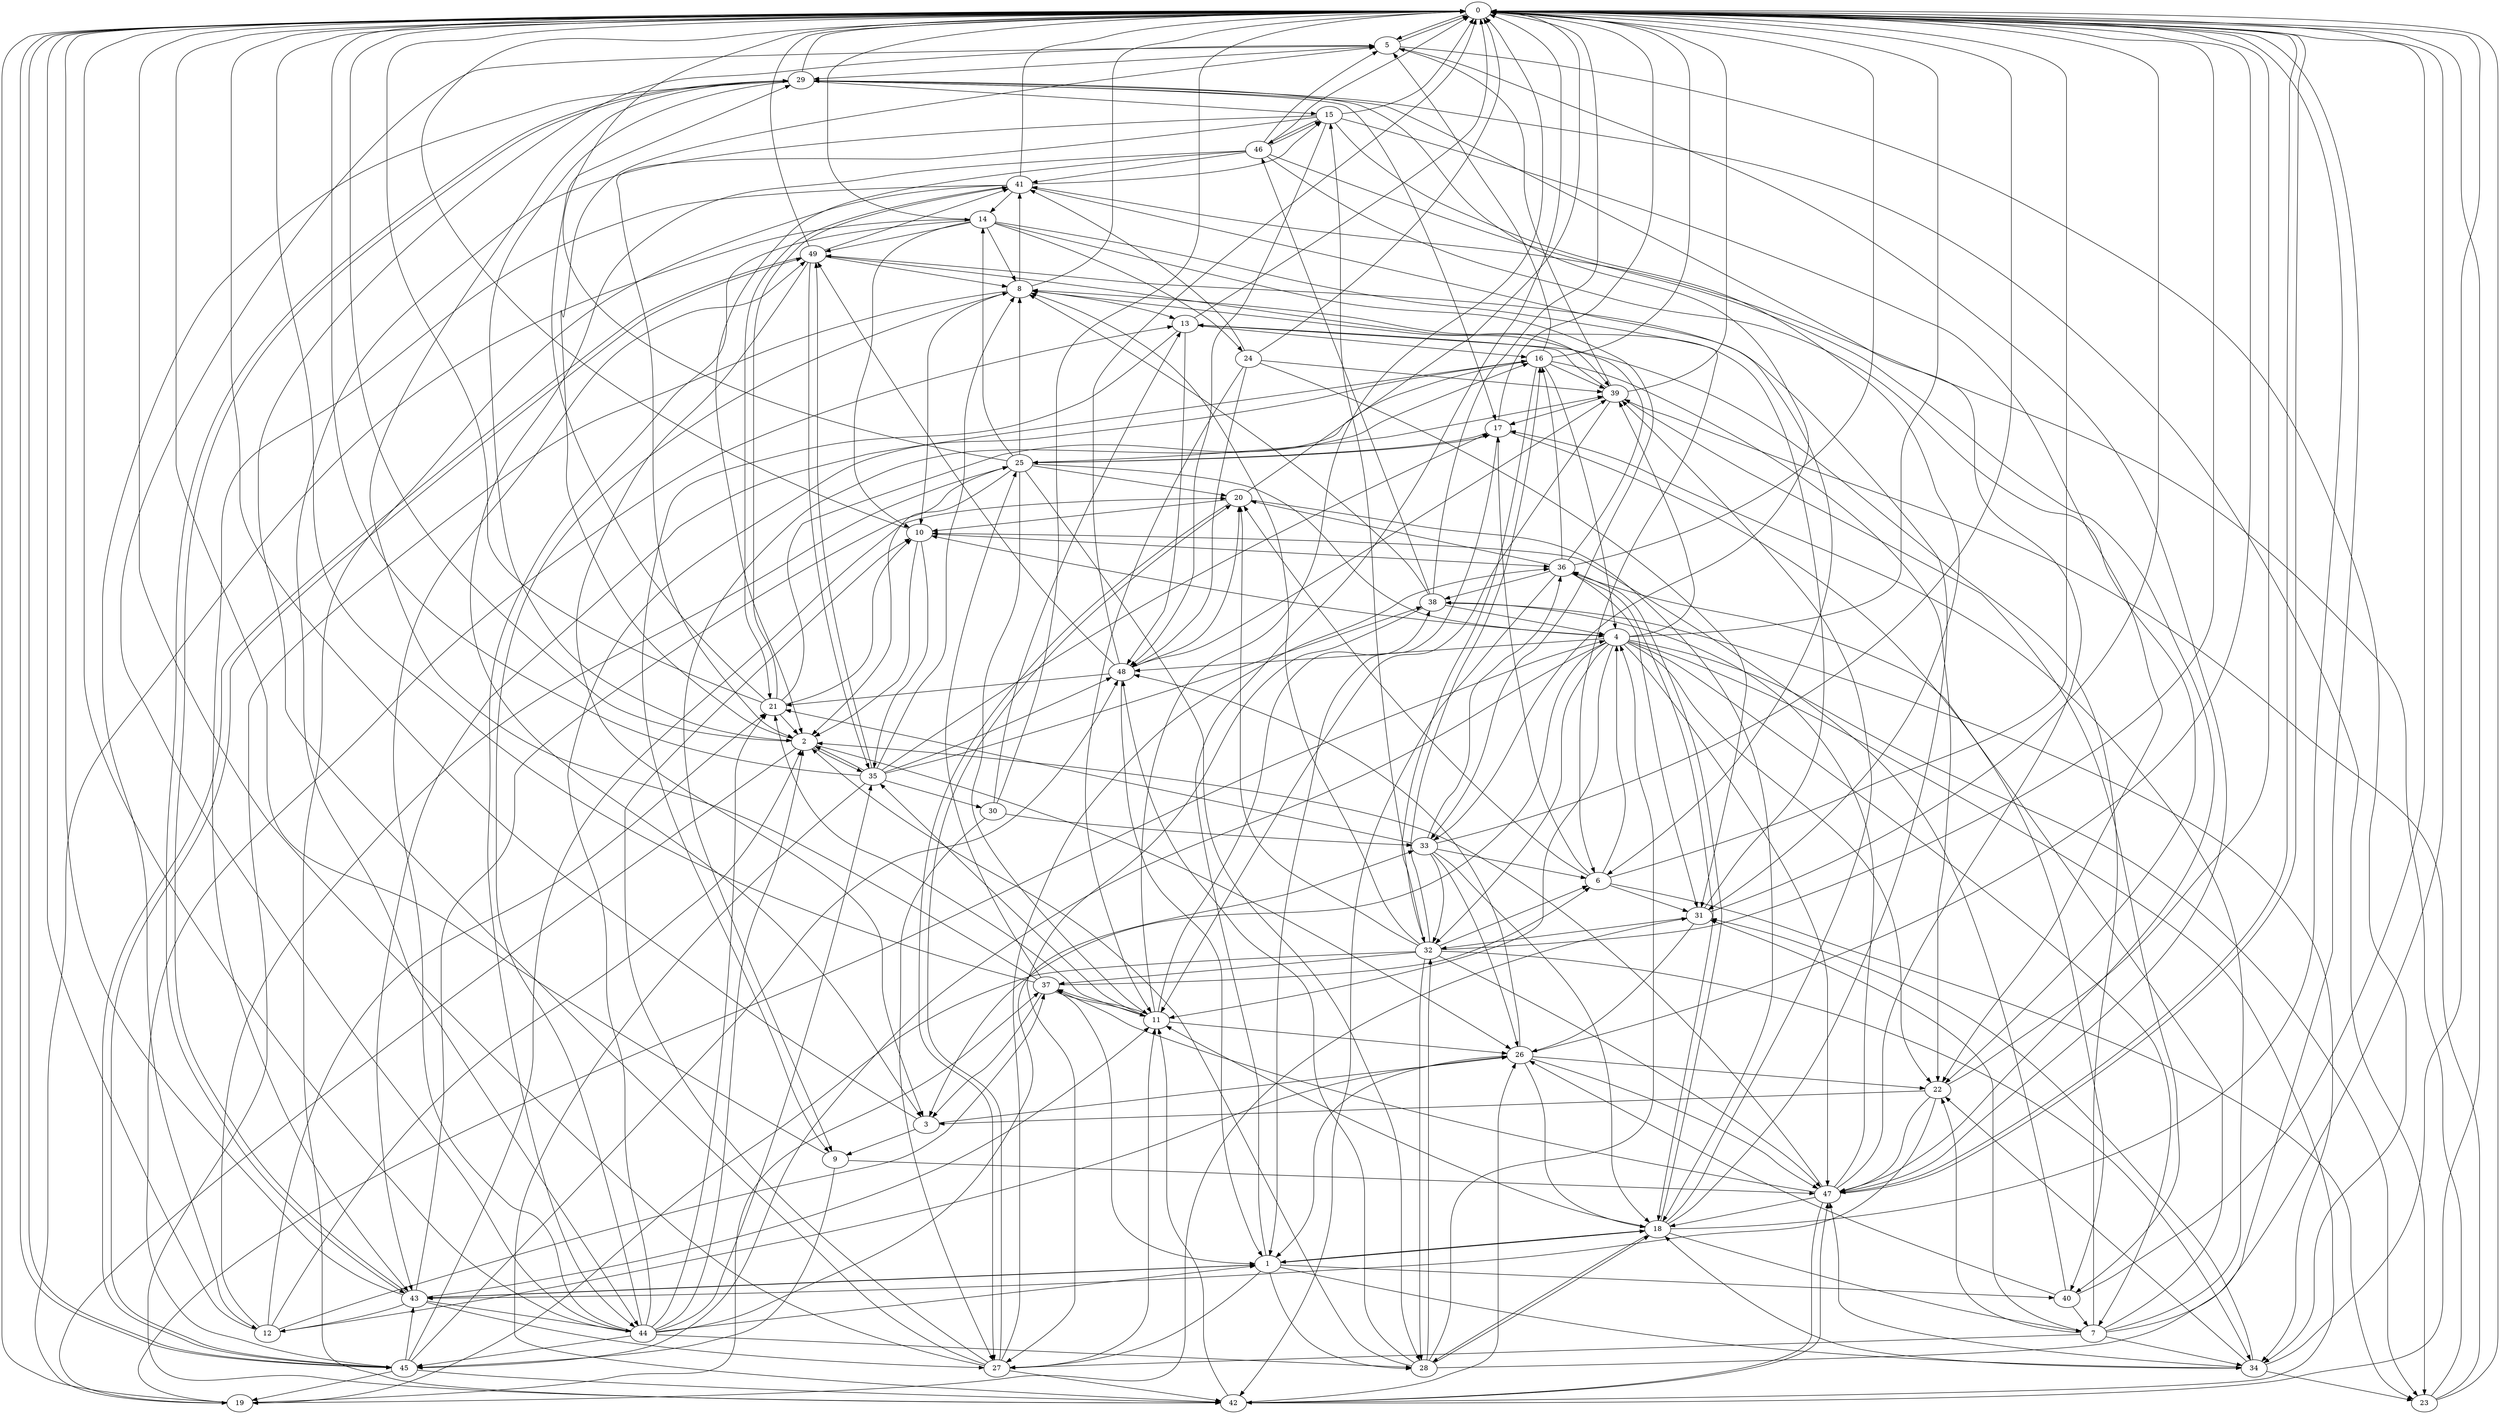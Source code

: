 strict digraph "" {
	0	 [component_delay=3];
	5	 [component_delay=3];
	0 -> 5	 [wire_delay=1];
	45	 [component_delay=3];
	0 -> 45	 [wire_delay=1];
	47	 [component_delay=3];
	0 -> 47	 [wire_delay=1];
	1	 [component_delay=3];
	1 -> 0	 [wire_delay=1];
	18	 [component_delay=3];
	1 -> 18	 [wire_delay=1];
	27	 [component_delay=3];
	1 -> 27	 [wire_delay=1];
	28	 [component_delay=3];
	1 -> 28	 [wire_delay=1];
	34	 [component_delay=3];
	1 -> 34	 [wire_delay=1];
	40	 [component_delay=3];
	1 -> 40	 [wire_delay=1];
	43	 [component_delay=3];
	1 -> 43	 [wire_delay=1];
	2	 [component_delay=3];
	2 -> 0	 [wire_delay=1];
	2 -> 5	 [wire_delay=1];
	19	 [component_delay=3];
	2 -> 19	 [wire_delay=1];
	26	 [component_delay=3];
	2 -> 26	 [wire_delay=1];
	35	 [component_delay=3];
	2 -> 35	 [wire_delay=1];
	3	 [component_delay=3];
	3 -> 0	 [wire_delay=1];
	9	 [component_delay=3];
	3 -> 9	 [wire_delay=1];
	3 -> 26	 [wire_delay=1];
	4	 [component_delay=3];
	4 -> 0	 [wire_delay=1];
	4 -> 3	 [wire_delay=1];
	7	 [component_delay=3];
	4 -> 7	 [wire_delay=1];
	10	 [component_delay=3];
	4 -> 10	 [wire_delay=1];
	11	 [component_delay=3];
	4 -> 11	 [wire_delay=1];
	22	 [component_delay=3];
	4 -> 22	 [wire_delay=1];
	23	 [component_delay=3];
	4 -> 23	 [wire_delay=1];
	32	 [component_delay=3];
	4 -> 32	 [wire_delay=1];
	39	 [component_delay=3];
	4 -> 39	 [wire_delay=1];
	42	 [component_delay=3];
	4 -> 42	 [wire_delay=1];
	4 -> 45	 [wire_delay=1];
	4 -> 47	 [wire_delay=1];
	48	 [component_delay=3];
	4 -> 48	 [wire_delay=1];
	5 -> 0	 [wire_delay=1];
	29	 [component_delay=3];
	5 -> 29	 [wire_delay=1];
	5 -> 34	 [wire_delay=1];
	5 -> 47	 [wire_delay=1];
	6	 [component_delay=3];
	6 -> 0	 [wire_delay=1];
	6 -> 4	 [wire_delay=1];
	17	 [component_delay=3];
	6 -> 17	 [wire_delay=1];
	20	 [component_delay=3];
	6 -> 20	 [wire_delay=1];
	6 -> 23	 [wire_delay=1];
	31	 [component_delay=3];
	6 -> 31	 [wire_delay=1];
	7 -> 0	 [wire_delay=1];
	13	 [component_delay=3];
	7 -> 13	 [wire_delay=1];
	7 -> 17	 [wire_delay=1];
	7 -> 22	 [wire_delay=1];
	7 -> 27	 [wire_delay=1];
	7 -> 31	 [wire_delay=1];
	7 -> 34	 [wire_delay=1];
	36	 [component_delay=3];
	7 -> 36	 [wire_delay=1];
	8	 [component_delay=3];
	8 -> 0	 [wire_delay=1];
	8 -> 10	 [wire_delay=1];
	8 -> 13	 [wire_delay=1];
	41	 [component_delay=3];
	8 -> 41	 [wire_delay=1];
	8 -> 42	 [wire_delay=1];
	9 -> 0	 [wire_delay=1];
	9 -> 45	 [wire_delay=1];
	9 -> 47	 [wire_delay=1];
	10 -> 0	 [wire_delay=1];
	10 -> 2	 [wire_delay=1];
	10 -> 35	 [wire_delay=1];
	10 -> 36	 [wire_delay=1];
	11 -> 0	 [wire_delay=1];
	21	 [component_delay=3];
	11 -> 21	 [wire_delay=1];
	11 -> 26	 [wire_delay=1];
	11 -> 35	 [wire_delay=1];
	37	 [component_delay=3];
	11 -> 37	 [wire_delay=1];
	38	 [component_delay=3];
	11 -> 38	 [wire_delay=1];
	12	 [component_delay=3];
	12 -> 0	 [wire_delay=1];
	12 -> 2	 [wire_delay=1];
	12 -> 21	 [wire_delay=1];
	25	 [component_delay=3];
	12 -> 25	 [wire_delay=1];
	12 -> 26	 [wire_delay=1];
	12 -> 37	 [wire_delay=1];
	13 -> 0	 [wire_delay=1];
	13 -> 9	 [wire_delay=1];
	16	 [component_delay=3];
	13 -> 16	 [wire_delay=1];
	13 -> 48	 [wire_delay=1];
	14	 [component_delay=3];
	14 -> 0	 [wire_delay=1];
	14 -> 6	 [wire_delay=1];
	14 -> 8	 [wire_delay=1];
	14 -> 10	 [wire_delay=1];
	24	 [component_delay=3];
	14 -> 24	 [wire_delay=1];
	33	 [component_delay=3];
	14 -> 33	 [wire_delay=1];
	44	 [component_delay=3];
	14 -> 44	 [wire_delay=1];
	49	 [component_delay=3];
	14 -> 49	 [wire_delay=1];
	15	 [component_delay=3];
	15 -> 0	 [wire_delay=1];
	15 -> 2	 [wire_delay=1];
	15 -> 22	 [wire_delay=1];
	15 -> 31	 [wire_delay=1];
	15 -> 44	 [wire_delay=1];
	46	 [component_delay=3];
	15 -> 46	 [wire_delay=1];
	15 -> 48	 [wire_delay=1];
	16 -> 0	 [wire_delay=1];
	16 -> 4	 [wire_delay=1];
	16 -> 5	 [wire_delay=1];
	16 -> 9	 [wire_delay=1];
	16 -> 22	 [wire_delay=1];
	16 -> 32	 [wire_delay=1];
	16 -> 39	 [wire_delay=1];
	16 -> 43	 [wire_delay=1];
	17 -> 0	 [wire_delay=1];
	17 -> 1	 [wire_delay=1];
	17 -> 25	 [wire_delay=1];
	17 -> 40	 [wire_delay=1];
	18 -> 0	 [wire_delay=1];
	18 -> 1	 [wire_delay=1];
	18 -> 7	 [wire_delay=1];
	18 -> 11	 [wire_delay=1];
	18 -> 28	 [wire_delay=1];
	18 -> 36	 [wire_delay=1];
	18 -> 39	 [wire_delay=1];
	18 -> 49	 [wire_delay=1];
	19 -> 0	 [wire_delay=1];
	19 -> 4	 [wire_delay=1];
	19 -> 14	 [wire_delay=1];
	19 -> 31	 [wire_delay=1];
	19 -> 37	 [wire_delay=1];
	20 -> 0	 [wire_delay=1];
	20 -> 10	 [wire_delay=1];
	20 -> 18	 [wire_delay=1];
	20 -> 27	 [wire_delay=1];
	21 -> 0	 [wire_delay=1];
	21 -> 2	 [wire_delay=1];
	21 -> 10	 [wire_delay=1];
	21 -> 16	 [wire_delay=1];
	21 -> 29	 [wire_delay=1];
	21 -> 41	 [wire_delay=1];
	22 -> 0	 [wire_delay=1];
	22 -> 3	 [wire_delay=1];
	22 -> 43	 [wire_delay=1];
	22 -> 47	 [wire_delay=1];
	23 -> 0	 [wire_delay=1];
	23 -> 39	 [wire_delay=1];
	23 -> 41	 [wire_delay=1];
	24 -> 0	 [wire_delay=1];
	24 -> 11	 [wire_delay=1];
	24 -> 31	 [wire_delay=1];
	24 -> 39	 [wire_delay=1];
	24 -> 41	 [wire_delay=1];
	24 -> 48	 [wire_delay=1];
	25 -> 0	 [wire_delay=1];
	25 -> 2	 [wire_delay=1];
	25 -> 4	 [wire_delay=1];
	25 -> 8	 [wire_delay=1];
	25 -> 11	 [wire_delay=1];
	25 -> 14	 [wire_delay=1];
	25 -> 17	 [wire_delay=1];
	25 -> 20	 [wire_delay=1];
	25 -> 28	 [wire_delay=1];
	25 -> 39	 [wire_delay=1];
	26 -> 0	 [wire_delay=1];
	26 -> 1	 [wire_delay=1];
	26 -> 18	 [wire_delay=1];
	26 -> 22	 [wire_delay=1];
	26 -> 47	 [wire_delay=1];
	26 -> 48	 [wire_delay=1];
	27 -> 0	 [wire_delay=1];
	27 -> 5	 [wire_delay=1];
	27 -> 10	 [wire_delay=1];
	27 -> 11	 [wire_delay=1];
	27 -> 20	 [wire_delay=1];
	27 -> 36	 [wire_delay=1];
	27 -> 42	 [wire_delay=1];
	28 -> 0	 [wire_delay=1];
	28 -> 2	 [wire_delay=1];
	28 -> 4	 [wire_delay=1];
	28 -> 18	 [wire_delay=1];
	28 -> 32	 [wire_delay=1];
	28 -> 48	 [wire_delay=1];
	29 -> 0	 [wire_delay=1];
	29 -> 2	 [wire_delay=1];
	29 -> 12	 [wire_delay=1];
	29 -> 15	 [wire_delay=1];
	29 -> 17	 [wire_delay=1];
	29 -> 23	 [wire_delay=1];
	29 -> 33	 [wire_delay=1];
	29 -> 43	 [wire_delay=1];
	30	 [component_delay=3];
	30 -> 0	 [wire_delay=1];
	30 -> 13	 [wire_delay=1];
	30 -> 27	 [wire_delay=1];
	30 -> 33	 [wire_delay=1];
	31 -> 0	 [wire_delay=1];
	31 -> 8	 [wire_delay=1];
	31 -> 26	 [wire_delay=1];
	31 -> 32	 [wire_delay=1];
	32 -> 0	 [wire_delay=1];
	32 -> 6	 [wire_delay=1];
	32 -> 8	 [wire_delay=1];
	32 -> 15	 [wire_delay=1];
	32 -> 16	 [wire_delay=1];
	32 -> 19	 [wire_delay=1];
	32 -> 20	 [wire_delay=1];
	32 -> 28	 [wire_delay=1];
	32 -> 34	 [wire_delay=1];
	32 -> 37	 [wire_delay=1];
	32 -> 47	 [wire_delay=1];
	33 -> 0	 [wire_delay=1];
	33 -> 6	 [wire_delay=1];
	33 -> 18	 [wire_delay=1];
	33 -> 21	 [wire_delay=1];
	33 -> 26	 [wire_delay=1];
	33 -> 32	 [wire_delay=1];
	33 -> 36	 [wire_delay=1];
	34 -> 0	 [wire_delay=1];
	34 -> 18	 [wire_delay=1];
	34 -> 22	 [wire_delay=1];
	34 -> 23	 [wire_delay=1];
	34 -> 31	 [wire_delay=1];
	34 -> 47	 [wire_delay=1];
	35 -> 0	 [wire_delay=1];
	35 -> 2	 [wire_delay=1];
	35 -> 8	 [wire_delay=1];
	35 -> 17	 [wire_delay=1];
	35 -> 30	 [wire_delay=1];
	35 -> 38	 [wire_delay=1];
	35 -> 42	 [wire_delay=1];
	35 -> 48	 [wire_delay=1];
	35 -> 49	 [wire_delay=1];
	36 -> 0	 [wire_delay=1];
	36 -> 8	 [wire_delay=1];
	36 -> 16	 [wire_delay=1];
	36 -> 18	 [wire_delay=1];
	36 -> 20	 [wire_delay=1];
	36 -> 31	 [wire_delay=1];
	36 -> 38	 [wire_delay=1];
	36 -> 42	 [wire_delay=1];
	37 -> 0	 [wire_delay=1];
	37 -> 1	 [wire_delay=1];
	37 -> 3	 [wire_delay=1];
	37 -> 6	 [wire_delay=1];
	37 -> 11	 [wire_delay=1];
	37 -> 25	 [wire_delay=1];
	37 -> 29	 [wire_delay=1];
	38 -> 0	 [wire_delay=1];
	38 -> 4	 [wire_delay=1];
	38 -> 8	 [wire_delay=1];
	38 -> 27	 [wire_delay=1];
	38 -> 34	 [wire_delay=1];
	38 -> 46	 [wire_delay=1];
	39 -> 0	 [wire_delay=1];
	39 -> 5	 [wire_delay=1];
	39 -> 11	 [wire_delay=1];
	39 -> 13	 [wire_delay=1];
	39 -> 17	 [wire_delay=1];
	39 -> 40	 [wire_delay=1];
	40 -> 0	 [wire_delay=1];
	40 -> 7	 [wire_delay=1];
	40 -> 10	 [wire_delay=1];
	40 -> 26	 [wire_delay=1];
	41 -> 0	 [wire_delay=1];
	41 -> 6	 [wire_delay=1];
	41 -> 14	 [wire_delay=1];
	41 -> 15	 [wire_delay=1];
	41 -> 21	 [wire_delay=1];
	41 -> 42	 [wire_delay=1];
	41 -> 43	 [wire_delay=1];
	42 -> 0	 [wire_delay=1];
	42 -> 11	 [wire_delay=1];
	42 -> 26	 [wire_delay=1];
	42 -> 47	 [wire_delay=1];
	43 -> 0	 [wire_delay=1];
	43 -> 1	 [wire_delay=1];
	43 -> 11	 [wire_delay=1];
	43 -> 12	 [wire_delay=1];
	43 -> 25	 [wire_delay=1];
	43 -> 27	 [wire_delay=1];
	43 -> 29	 [wire_delay=1];
	43 -> 44	 [wire_delay=1];
	44 -> 0	 [wire_delay=1];
	44 -> 1	 [wire_delay=1];
	44 -> 2	 [wire_delay=1];
	44 -> 5	 [wire_delay=1];
	44 -> 8	 [wire_delay=1];
	44 -> 16	 [wire_delay=1];
	44 -> 21	 [wire_delay=1];
	44 -> 28	 [wire_delay=1];
	44 -> 33	 [wire_delay=1];
	44 -> 35	 [wire_delay=1];
	44 -> 45	 [wire_delay=1];
	44 -> 49	 [wire_delay=1];
	45 -> 0	 [wire_delay=1];
	45 -> 13	 [wire_delay=1];
	45 -> 19	 [wire_delay=1];
	45 -> 20	 [wire_delay=1];
	45 -> 42	 [wire_delay=1];
	45 -> 43	 [wire_delay=1];
	45 -> 48	 [wire_delay=1];
	45 -> 49	 [wire_delay=1];
	46 -> 0	 [wire_delay=1];
	46 -> 2	 [wire_delay=1];
	46 -> 3	 [wire_delay=1];
	46 -> 5	 [wire_delay=1];
	46 -> 15	 [wire_delay=1];
	46 -> 22	 [wire_delay=1];
	46 -> 41	 [wire_delay=1];
	46 -> 47	 [wire_delay=1];
	47 -> 0	 [wire_delay=1];
	47 -> 2	 [wire_delay=1];
	47 -> 18	 [wire_delay=1];
	47 -> 29	 [wire_delay=1];
	47 -> 37	 [wire_delay=1];
	47 -> 38	 [wire_delay=1];
	47 -> 42	 [wire_delay=1];
	48 -> 0	 [wire_delay=1];
	48 -> 1	 [wire_delay=1];
	48 -> 20	 [wire_delay=1];
	48 -> 21	 [wire_delay=1];
	48 -> 39	 [wire_delay=1];
	48 -> 49	 [wire_delay=1];
	49 -> 0	 [wire_delay=1];
	49 -> 3	 [wire_delay=1];
	49 -> 8	 [wire_delay=1];
	49 -> 35	 [wire_delay=1];
	49 -> 39	 [wire_delay=1];
	49 -> 41	 [wire_delay=1];
	49 -> 45	 [wire_delay=1];
}
